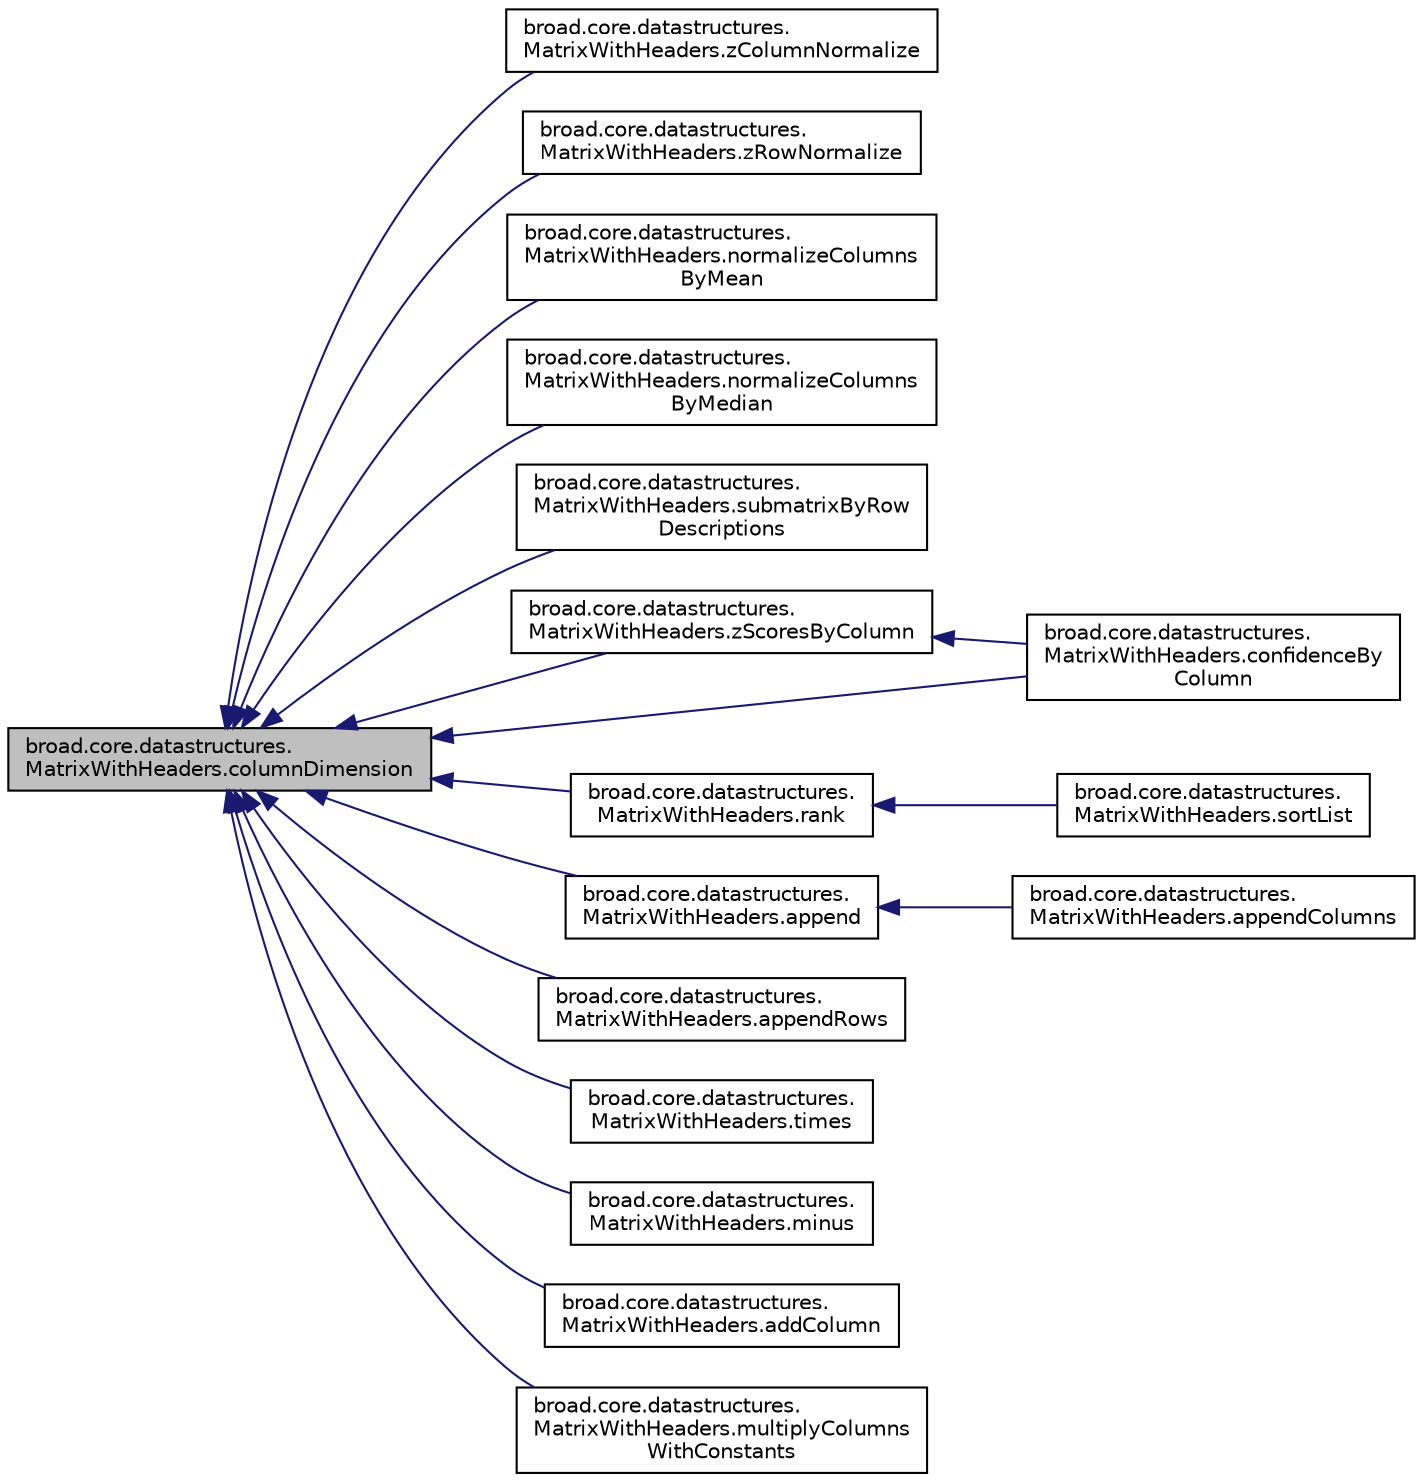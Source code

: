 digraph "broad.core.datastructures.MatrixWithHeaders.columnDimension"
{
  edge [fontname="Helvetica",fontsize="10",labelfontname="Helvetica",labelfontsize="10"];
  node [fontname="Helvetica",fontsize="10",shape=record];
  rankdir="LR";
  Node1 [label="broad.core.datastructures.\lMatrixWithHeaders.columnDimension",height=0.2,width=0.4,color="black", fillcolor="grey75", style="filled" fontcolor="black"];
  Node1 -> Node2 [dir="back",color="midnightblue",fontsize="10",style="solid",fontname="Helvetica"];
  Node2 [label="broad.core.datastructures.\lMatrixWithHeaders.zColumnNormalize",height=0.2,width=0.4,color="black", fillcolor="white", style="filled",URL="$classbroad_1_1core_1_1datastructures_1_1_matrix_with_headers.html#a9618c4ef4959d61e32d30272ee352e21"];
  Node1 -> Node3 [dir="back",color="midnightblue",fontsize="10",style="solid",fontname="Helvetica"];
  Node3 [label="broad.core.datastructures.\lMatrixWithHeaders.zRowNormalize",height=0.2,width=0.4,color="black", fillcolor="white", style="filled",URL="$classbroad_1_1core_1_1datastructures_1_1_matrix_with_headers.html#a12462c7738f417639a99693f53f2d6cc"];
  Node1 -> Node4 [dir="back",color="midnightblue",fontsize="10",style="solid",fontname="Helvetica"];
  Node4 [label="broad.core.datastructures.\lMatrixWithHeaders.normalizeColumns\lByMean",height=0.2,width=0.4,color="black", fillcolor="white", style="filled",URL="$classbroad_1_1core_1_1datastructures_1_1_matrix_with_headers.html#a7639e611d3f8af5d3049dac34083b0b2"];
  Node1 -> Node5 [dir="back",color="midnightblue",fontsize="10",style="solid",fontname="Helvetica"];
  Node5 [label="broad.core.datastructures.\lMatrixWithHeaders.normalizeColumns\lByMedian",height=0.2,width=0.4,color="black", fillcolor="white", style="filled",URL="$classbroad_1_1core_1_1datastructures_1_1_matrix_with_headers.html#a2a230a306e6b58b0bbb84aefac1e10b4"];
  Node1 -> Node6 [dir="back",color="midnightblue",fontsize="10",style="solid",fontname="Helvetica"];
  Node6 [label="broad.core.datastructures.\lMatrixWithHeaders.submatrixByRow\lDescriptions",height=0.2,width=0.4,color="black", fillcolor="white", style="filled",URL="$classbroad_1_1core_1_1datastructures_1_1_matrix_with_headers.html#a108627a9a341ddba30ec917b180ad6f1"];
  Node1 -> Node7 [dir="back",color="midnightblue",fontsize="10",style="solid",fontname="Helvetica"];
  Node7 [label="broad.core.datastructures.\lMatrixWithHeaders.zScoresByColumn",height=0.2,width=0.4,color="black", fillcolor="white", style="filled",URL="$classbroad_1_1core_1_1datastructures_1_1_matrix_with_headers.html#a4dc96120f6b0c80480a24e1a3c66e126"];
  Node7 -> Node8 [dir="back",color="midnightblue",fontsize="10",style="solid",fontname="Helvetica"];
  Node8 [label="broad.core.datastructures.\lMatrixWithHeaders.confidenceBy\lColumn",height=0.2,width=0.4,color="black", fillcolor="white", style="filled",URL="$classbroad_1_1core_1_1datastructures_1_1_matrix_with_headers.html#af1bdcc66fa4e72efe89060370302373c"];
  Node1 -> Node9 [dir="back",color="midnightblue",fontsize="10",style="solid",fontname="Helvetica"];
  Node9 [label="broad.core.datastructures.\lMatrixWithHeaders.rank",height=0.2,width=0.4,color="black", fillcolor="white", style="filled",URL="$classbroad_1_1core_1_1datastructures_1_1_matrix_with_headers.html#a3b9c2c75801146d39097c198c3ae4934"];
  Node9 -> Node10 [dir="back",color="midnightblue",fontsize="10",style="solid",fontname="Helvetica"];
  Node10 [label="broad.core.datastructures.\lMatrixWithHeaders.sortList",height=0.2,width=0.4,color="black", fillcolor="white", style="filled",URL="$classbroad_1_1core_1_1datastructures_1_1_matrix_with_headers.html#afdb4fa388dc0081fdf34784428ec248f"];
  Node1 -> Node8 [dir="back",color="midnightblue",fontsize="10",style="solid",fontname="Helvetica"];
  Node1 -> Node11 [dir="back",color="midnightblue",fontsize="10",style="solid",fontname="Helvetica"];
  Node11 [label="broad.core.datastructures.\lMatrixWithHeaders.append",height=0.2,width=0.4,color="black", fillcolor="white", style="filled",URL="$classbroad_1_1core_1_1datastructures_1_1_matrix_with_headers.html#a03f873f48d978f450947d3c41db781c3"];
  Node11 -> Node12 [dir="back",color="midnightblue",fontsize="10",style="solid",fontname="Helvetica"];
  Node12 [label="broad.core.datastructures.\lMatrixWithHeaders.appendColumns",height=0.2,width=0.4,color="black", fillcolor="white", style="filled",URL="$classbroad_1_1core_1_1datastructures_1_1_matrix_with_headers.html#a773b4bf0066c2f633636c449d1a3aafb"];
  Node1 -> Node13 [dir="back",color="midnightblue",fontsize="10",style="solid",fontname="Helvetica"];
  Node13 [label="broad.core.datastructures.\lMatrixWithHeaders.appendRows",height=0.2,width=0.4,color="black", fillcolor="white", style="filled",URL="$classbroad_1_1core_1_1datastructures_1_1_matrix_with_headers.html#adb2ca319fff6850a3dae6d071de1c500"];
  Node1 -> Node14 [dir="back",color="midnightblue",fontsize="10",style="solid",fontname="Helvetica"];
  Node14 [label="broad.core.datastructures.\lMatrixWithHeaders.times",height=0.2,width=0.4,color="black", fillcolor="white", style="filled",URL="$classbroad_1_1core_1_1datastructures_1_1_matrix_with_headers.html#a59a134b24bbbd08c932cfa2276d77757"];
  Node1 -> Node15 [dir="back",color="midnightblue",fontsize="10",style="solid",fontname="Helvetica"];
  Node15 [label="broad.core.datastructures.\lMatrixWithHeaders.minus",height=0.2,width=0.4,color="black", fillcolor="white", style="filled",URL="$classbroad_1_1core_1_1datastructures_1_1_matrix_with_headers.html#aeffec2cccaeb4cf7b2989c123a756b5a"];
  Node1 -> Node16 [dir="back",color="midnightblue",fontsize="10",style="solid",fontname="Helvetica"];
  Node16 [label="broad.core.datastructures.\lMatrixWithHeaders.addColumn",height=0.2,width=0.4,color="black", fillcolor="white", style="filled",URL="$classbroad_1_1core_1_1datastructures_1_1_matrix_with_headers.html#a51e1b9b07f561a61eb63b27123fb77ff"];
  Node1 -> Node17 [dir="back",color="midnightblue",fontsize="10",style="solid",fontname="Helvetica"];
  Node17 [label="broad.core.datastructures.\lMatrixWithHeaders.multiplyColumns\lWithConstants",height=0.2,width=0.4,color="black", fillcolor="white", style="filled",URL="$classbroad_1_1core_1_1datastructures_1_1_matrix_with_headers.html#a276a7e36e9c0939a64033ba0ff1a5e09"];
}
